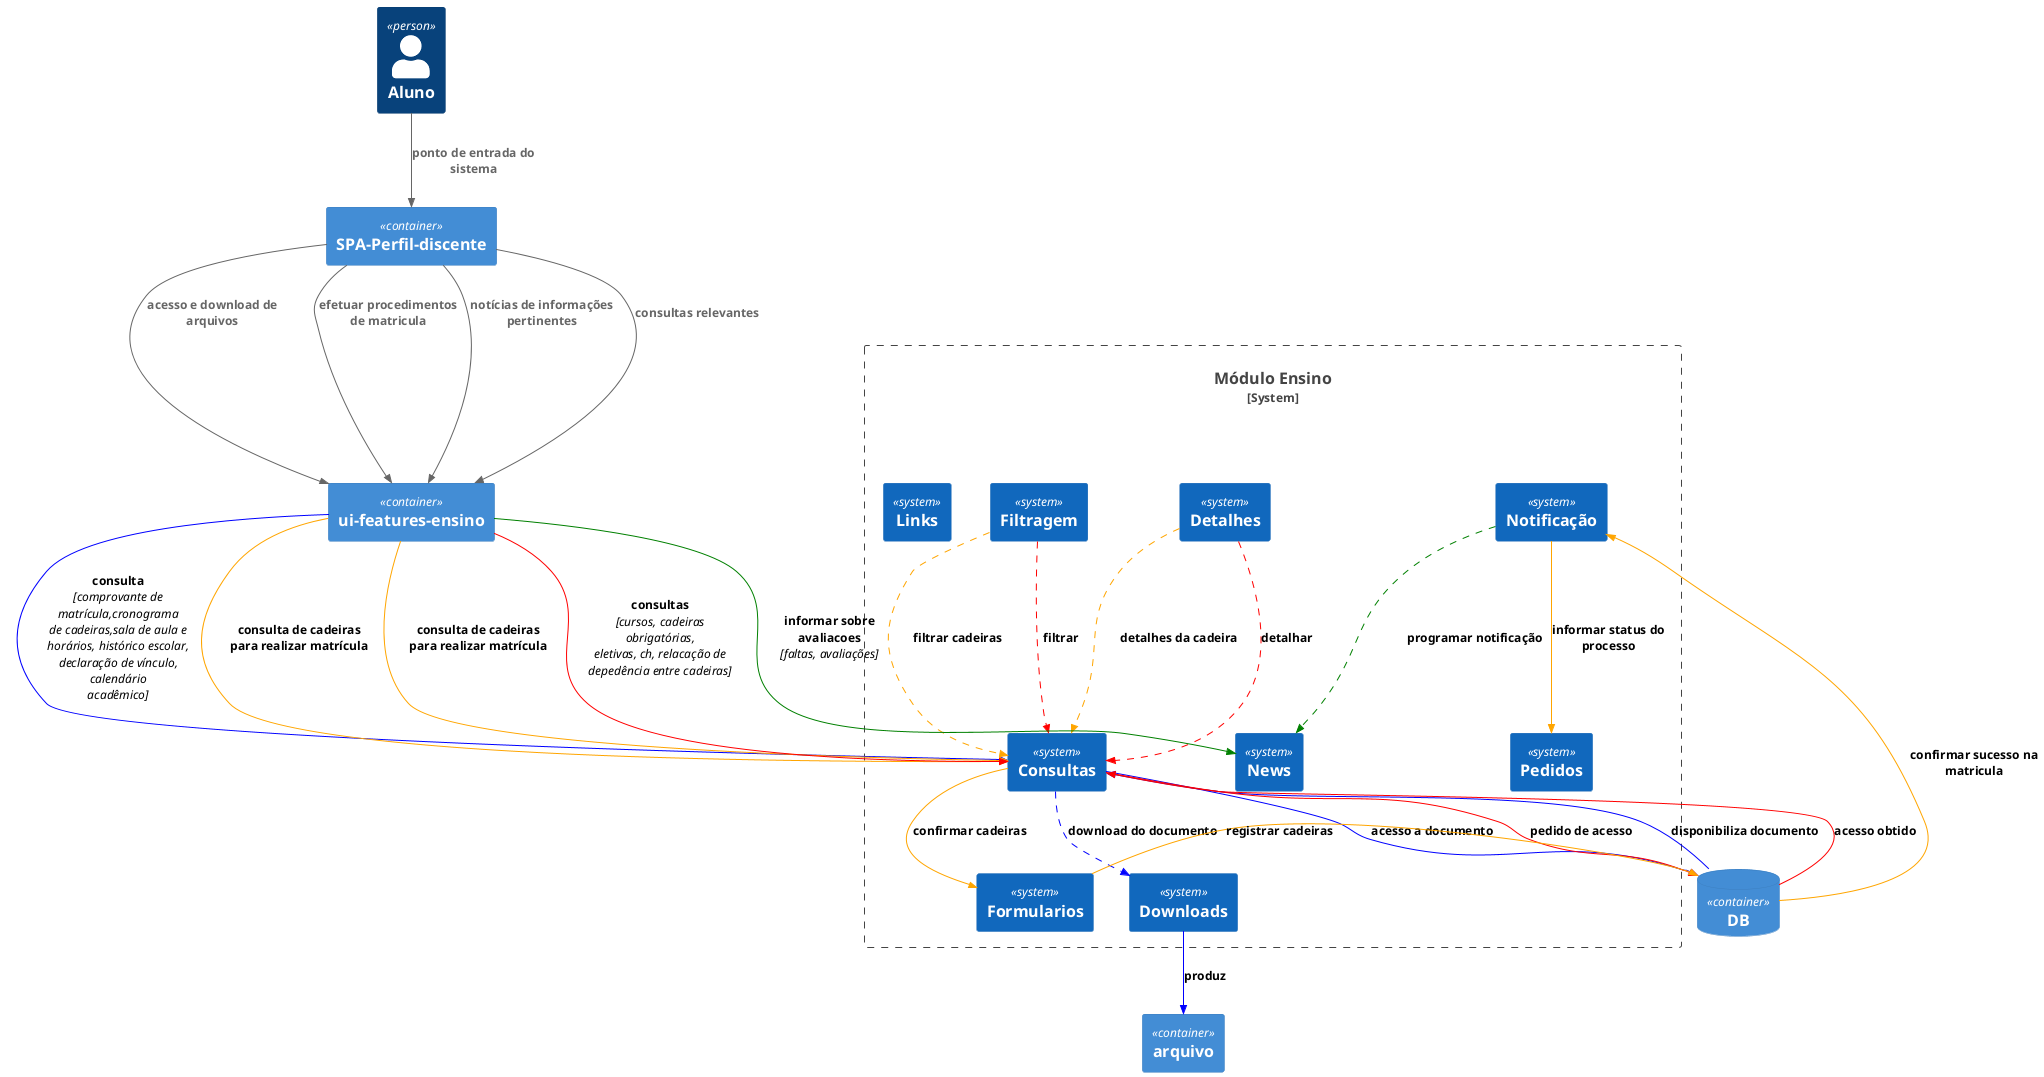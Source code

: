@startuml C4_Elements
!include <C4/C4_Container>

Person(aluno, "Aluno")

AddRelTag("u1d", $textColor="black", $lineColor="blue", $lineStyle = DashedLine())
AddRelTag("u1", $textColor="black", $lineColor="blue")
AddRelTag("u2d", $textColor="black", $lineColor="orange", $lineStyle = DashedLine())
AddRelTag("u2", $textColor="black", $lineColor="orange")
AddRelTag("u3d", $textColor="black", $lineColor="green", $lineStyle = DashedLine())
AddRelTag("u3", $textColor="black", $lineColor="green")
AddRelTag("u4d", $textColor="black", $lineColor="purple", $lineStyle = DashedLine())
AddRelTag("u4", $textColor="black", $lineColor="purple")
AddRelTag("u5d", $textColor="black", $lineColor="red", $lineStyle = DashedLine())
AddRelTag("u5", $textColor="black", $lineColor="red")

Container(spadis, "SPA-Perfil-discente")
ContainerDb(db, "DB", "", "")
Container(resource, "arquivo", "", "")
Container(md, "ui-features-ensino", "", "")
System_Boundary(c1,Módulo Ensino){

System(statusSistema, "Pedidos")
System(notificacaoSistema, "Notificação")
System(descricaoSistema, "Detalhes")

' System(regrasNegocioSistema, "Regras de negócio")
System(filtragemSistema, "Filtragem")
System(consultaSistemas, "Consultas")
System(linksSistema, "Links")
System(formulariosSistema, "Formularios")
System(downloadsSistema, "Downloads")
System(newsSistema, "News")
}
'filtrar projetos de extensão baseado em certo critério
Rel(aluno, spadis, "ponto de entrada do sistema")
Rel(spadis, md, "acesso e download de arquivos")
Rel(md, consultaSistemas,"consulta", "comprovante de matrícula,cronograma de cadeiras,sala de aula e horários, histórico escolar, declaração de vínculo, calendário acadêmico", $tags="u1")
Rel(consultaSistemas, db,"acesso a documento", $tags="u1")
Rel(db, consultaSistemas,"disponibiliza documento", $tags="u1")
Rel(consultaSistemas, downloadsSistema,"download do documento", $tags="u1d")
Rel(downloadsSistema, resource,"produz", $tags="u1")

'matricula nas cadeiras
Rel(spadis, md, "efetuar procedimentos de matricula")
Rel(md, consultaSistemas,"consulta de cadeiras para realizar matrícula", $tags="u2")
Rel(filtragemSistema, consultaSistemas,"filtrar cadeiras", $tags="u2d")
Rel(descricaoSistema, consultaSistemas,"detalhes da cadeira", $tags="u2d")
Rel(consultaSistemas, formulariosSistema,"confirmar cadeiras", $tags="u2")
Rel(formulariosSistema, db,"registrar cadeiras", $tags="u2")
Rel(db, notificacaoSistema,"confirmar sucesso na matricula", $tags="u2")
Rel(notificacaoSistema, statusSistema,"informar status do processo", $tags="u2")

'quando terá availação, faltas etc
Rel(spadis, md, "notícias de informações pertinentes")
Rel(md, consultaSistemas,"consulta de cadeiras para realizar matrícula", $tags="u2")
Rel(md, newsSistema,"informar sobre avaliacoes", "faltas, avaliações",$tags="u3")
Rel(notificacaoSistema,newsSistema,"programar notificação", $tags="u3d")

'consulta de informações relevantes ao curso
Rel(spadis, md, "consultas relevantes")
Rel(md, consultaSistemas,"consultas", "cursos, cadeiras obrigatórias, eletivas, ch, relacação de depedência entre cadeiras",$tags="u5")
Rel(filtragemSistema,consultaSistemas,"filtrar" ,$tags="u5d")
Rel(descricaoSistema,consultaSistemas,"detalhar" ,$tags="u5d")
Rel(consultaSistemas,db,"pedido de acesso" ,$tags="u5")
Rel(db,consultaSistemas,"acesso obtido" ,$tags="u5")


@enduml
